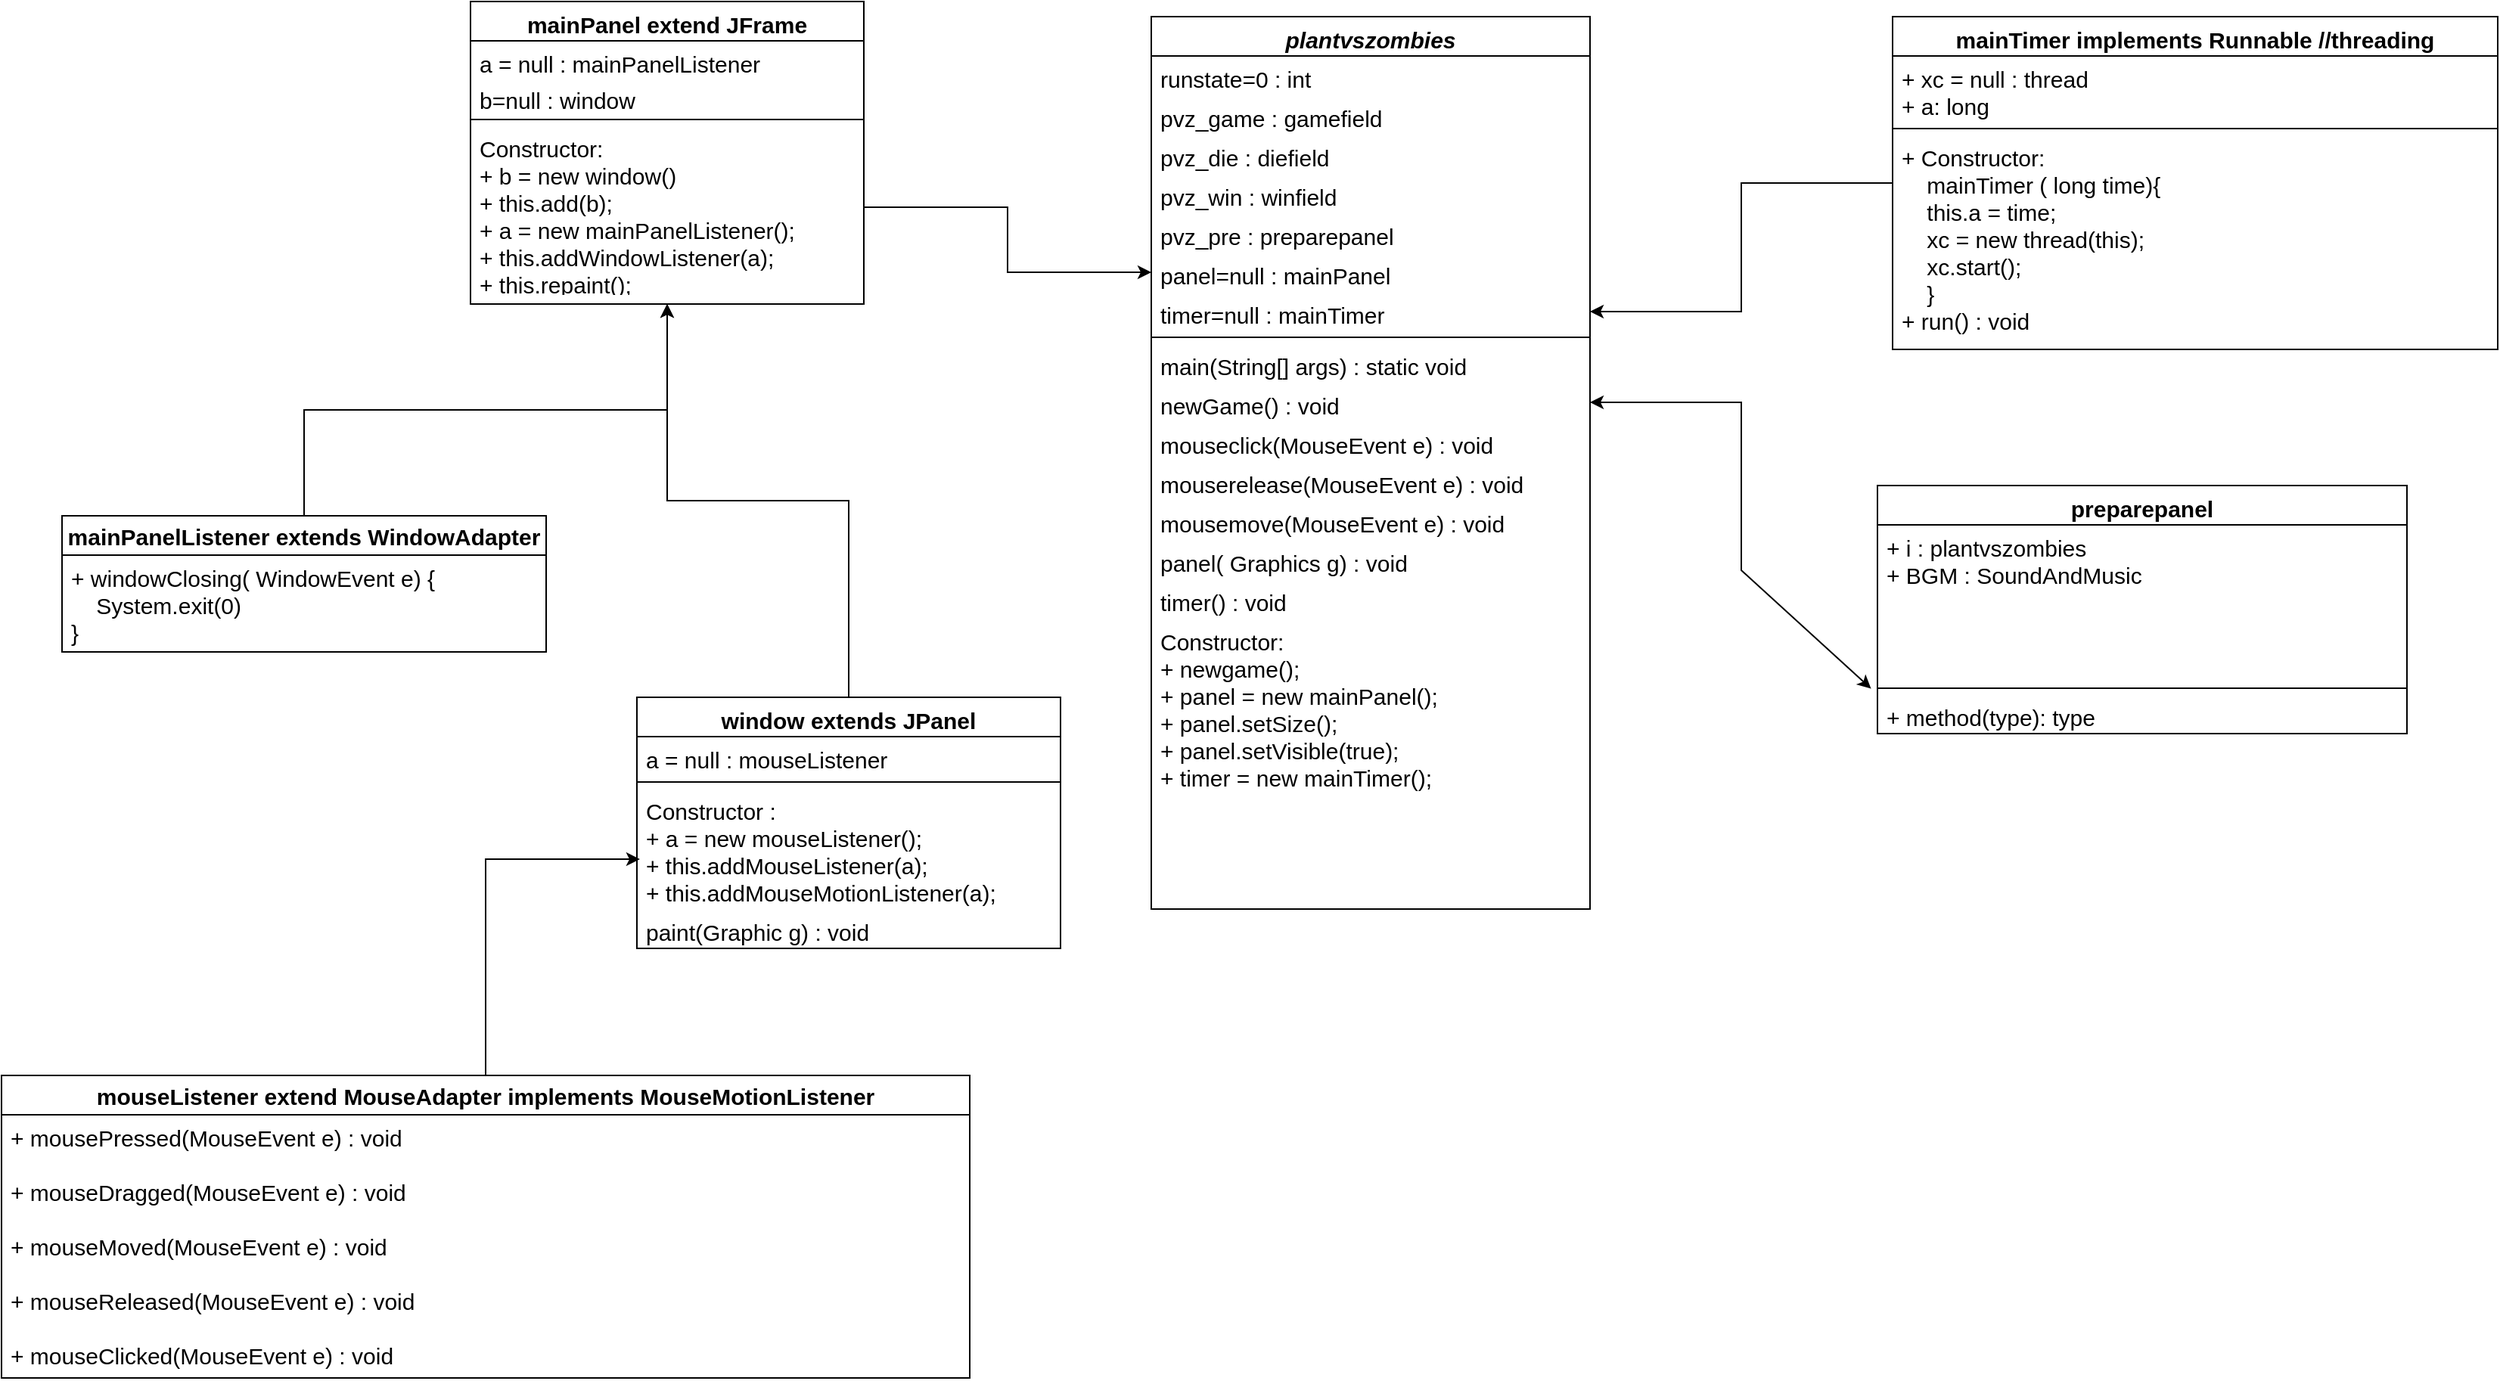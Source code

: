 <mxfile version="18.1.3" type="github">
  <diagram id="C5RBs43oDa-KdzZeNtuy" name="Page-1">
    <mxGraphModel dx="2858" dy="1077" grid="1" gridSize="10" guides="1" tooltips="1" connect="1" arrows="1" fold="1" page="1" pageScale="1" pageWidth="827" pageHeight="1169" math="0" shadow="0">
      <root>
        <mxCell id="WIyWlLk6GJQsqaUBKTNV-0" />
        <mxCell id="WIyWlLk6GJQsqaUBKTNV-1" parent="WIyWlLk6GJQsqaUBKTNV-0" />
        <mxCell id="zkfFHV4jXpPFQw0GAbJ--0" value="plantvszombies" style="swimlane;fontStyle=3;align=center;verticalAlign=top;childLayout=stackLayout;horizontal=1;startSize=26;horizontalStack=0;resizeParent=1;resizeLast=0;collapsible=1;marginBottom=0;rounded=0;shadow=0;strokeWidth=1;fontSize=15;" parent="WIyWlLk6GJQsqaUBKTNV-1" vertex="1">
          <mxGeometry x="230" y="30" width="290" height="590" as="geometry">
            <mxRectangle x="230" y="140" width="160" height="26" as="alternateBounds" />
          </mxGeometry>
        </mxCell>
        <mxCell id="zkfFHV4jXpPFQw0GAbJ--1" value="runstate=0 : int" style="text;align=left;verticalAlign=top;spacingLeft=4;spacingRight=4;overflow=hidden;rotatable=0;points=[[0,0.5],[1,0.5]];portConstraint=eastwest;fontSize=15;" parent="zkfFHV4jXpPFQw0GAbJ--0" vertex="1">
          <mxGeometry y="26" width="290" height="26" as="geometry" />
        </mxCell>
        <mxCell id="zkfFHV4jXpPFQw0GAbJ--2" value="pvz_game : gamefield" style="text;align=left;verticalAlign=top;spacingLeft=4;spacingRight=4;overflow=hidden;rotatable=0;points=[[0,0.5],[1,0.5]];portConstraint=eastwest;rounded=0;shadow=0;html=0;fontSize=15;" parent="zkfFHV4jXpPFQw0GAbJ--0" vertex="1">
          <mxGeometry y="52" width="290" height="26" as="geometry" />
        </mxCell>
        <mxCell id="zkfFHV4jXpPFQw0GAbJ--3" value="pvz_die : diefield" style="text;align=left;verticalAlign=top;spacingLeft=4;spacingRight=4;overflow=hidden;rotatable=0;points=[[0,0.5],[1,0.5]];portConstraint=eastwest;rounded=0;shadow=0;html=0;fontSize=15;" parent="zkfFHV4jXpPFQw0GAbJ--0" vertex="1">
          <mxGeometry y="78" width="290" height="26" as="geometry" />
        </mxCell>
        <mxCell id="81eZIa0vuI0MzPHf7cme-0" value="pvz_win : winfield" style="text;align=left;verticalAlign=top;spacingLeft=4;spacingRight=4;overflow=hidden;rotatable=0;points=[[0,0.5],[1,0.5]];portConstraint=eastwest;rounded=0;shadow=0;html=0;fontSize=15;" parent="zkfFHV4jXpPFQw0GAbJ--0" vertex="1">
          <mxGeometry y="104" width="290" height="26" as="geometry" />
        </mxCell>
        <mxCell id="81eZIa0vuI0MzPHf7cme-1" value="pvz_pre : preparepanel" style="text;align=left;verticalAlign=top;spacingLeft=4;spacingRight=4;overflow=hidden;rotatable=0;points=[[0,0.5],[1,0.5]];portConstraint=eastwest;rounded=0;shadow=0;html=0;fontSize=15;" parent="zkfFHV4jXpPFQw0GAbJ--0" vertex="1">
          <mxGeometry y="130" width="290" height="26" as="geometry" />
        </mxCell>
        <mxCell id="81eZIa0vuI0MzPHf7cme-8" value="panel=null : mainPanel" style="text;align=left;verticalAlign=top;spacingLeft=4;spacingRight=4;overflow=hidden;rotatable=0;points=[[0,0.5],[1,0.5]];portConstraint=eastwest;rounded=0;shadow=0;html=0;fontSize=15;" parent="zkfFHV4jXpPFQw0GAbJ--0" vertex="1">
          <mxGeometry y="156" width="290" height="26" as="geometry" />
        </mxCell>
        <mxCell id="81eZIa0vuI0MzPHf7cme-9" value="timer=null : mainTimer" style="text;align=left;verticalAlign=top;spacingLeft=4;spacingRight=4;overflow=hidden;rotatable=0;points=[[0,0.5],[1,0.5]];portConstraint=eastwest;rounded=0;shadow=0;html=0;fontSize=15;" parent="zkfFHV4jXpPFQw0GAbJ--0" vertex="1">
          <mxGeometry y="182" width="290" height="26" as="geometry" />
        </mxCell>
        <mxCell id="zkfFHV4jXpPFQw0GAbJ--4" value="" style="line;html=1;strokeWidth=1;align=left;verticalAlign=middle;spacingTop=-1;spacingLeft=3;spacingRight=3;rotatable=0;labelPosition=right;points=[];portConstraint=eastwest;fontSize=15;" parent="zkfFHV4jXpPFQw0GAbJ--0" vertex="1">
          <mxGeometry y="208" width="290" height="8" as="geometry" />
        </mxCell>
        <mxCell id="81eZIa0vuI0MzPHf7cme-6" value="main(String[] args) : static void" style="text;align=left;verticalAlign=top;spacingLeft=4;spacingRight=4;overflow=hidden;rotatable=0;points=[[0,0.5],[1,0.5]];portConstraint=eastwest;fontSize=15;" parent="zkfFHV4jXpPFQw0GAbJ--0" vertex="1">
          <mxGeometry y="216" width="290" height="26" as="geometry" />
        </mxCell>
        <mxCell id="zkfFHV4jXpPFQw0GAbJ--5" value="newGame() : void" style="text;align=left;verticalAlign=top;spacingLeft=4;spacingRight=4;overflow=hidden;rotatable=0;points=[[0,0.5],[1,0.5]];portConstraint=eastwest;fontSize=15;" parent="zkfFHV4jXpPFQw0GAbJ--0" vertex="1">
          <mxGeometry y="242" width="290" height="26" as="geometry" />
        </mxCell>
        <mxCell id="81eZIa0vuI0MzPHf7cme-2" value="mouseclick(MouseEvent e) : void" style="text;align=left;verticalAlign=top;spacingLeft=4;spacingRight=4;overflow=hidden;rotatable=0;points=[[0,0.5],[1,0.5]];portConstraint=eastwest;fontSize=15;" parent="zkfFHV4jXpPFQw0GAbJ--0" vertex="1">
          <mxGeometry y="268" width="290" height="26" as="geometry" />
        </mxCell>
        <mxCell id="81eZIa0vuI0MzPHf7cme-3" value="mouserelease(MouseEvent e) : void" style="text;align=left;verticalAlign=top;spacingLeft=4;spacingRight=4;overflow=hidden;rotatable=0;points=[[0,0.5],[1,0.5]];portConstraint=eastwest;fontSize=15;" parent="zkfFHV4jXpPFQw0GAbJ--0" vertex="1">
          <mxGeometry y="294" width="290" height="26" as="geometry" />
        </mxCell>
        <mxCell id="81eZIa0vuI0MzPHf7cme-4" value="mousemove(MouseEvent e) : void" style="text;align=left;verticalAlign=top;spacingLeft=4;spacingRight=4;overflow=hidden;rotatable=0;points=[[0,0.5],[1,0.5]];portConstraint=eastwest;fontSize=15;" parent="zkfFHV4jXpPFQw0GAbJ--0" vertex="1">
          <mxGeometry y="320" width="290" height="26" as="geometry" />
        </mxCell>
        <mxCell id="81eZIa0vuI0MzPHf7cme-5" value="panel( Graphics g) : void" style="text;align=left;verticalAlign=top;spacingLeft=4;spacingRight=4;overflow=hidden;rotatable=0;points=[[0,0.5],[1,0.5]];portConstraint=eastwest;fontSize=15;" parent="zkfFHV4jXpPFQw0GAbJ--0" vertex="1">
          <mxGeometry y="346" width="290" height="26" as="geometry" />
        </mxCell>
        <mxCell id="81eZIa0vuI0MzPHf7cme-7" value="timer() : void" style="text;align=left;verticalAlign=top;spacingLeft=4;spacingRight=4;overflow=hidden;rotatable=0;points=[[0,0.5],[1,0.5]];portConstraint=eastwest;fontSize=15;" parent="zkfFHV4jXpPFQw0GAbJ--0" vertex="1">
          <mxGeometry y="372" width="290" height="26" as="geometry" />
        </mxCell>
        <mxCell id="81eZIa0vuI0MzPHf7cme-10" value="Constructor: &#xa;+ newgame();&#xa;+ panel = new mainPanel();&#xa;+ panel.setSize();&#xa;+ panel.setVisible(true);&#xa;+ timer = new mainTimer();" style="text;align=left;verticalAlign=top;spacingLeft=4;spacingRight=4;overflow=hidden;rotatable=0;points=[[0,0.5],[1,0.5]];portConstraint=eastwest;fontSize=15;" parent="zkfFHV4jXpPFQw0GAbJ--0" vertex="1">
          <mxGeometry y="398" width="290" height="122" as="geometry" />
        </mxCell>
        <mxCell id="zkfFHV4jXpPFQw0GAbJ--6" value="mainPanel extend JFrame" style="swimlane;fontStyle=1;align=center;verticalAlign=top;childLayout=stackLayout;horizontal=1;startSize=26;horizontalStack=0;resizeParent=1;resizeLast=0;collapsible=1;marginBottom=0;rounded=0;shadow=0;strokeWidth=1;fontSize=15;" parent="WIyWlLk6GJQsqaUBKTNV-1" vertex="1">
          <mxGeometry x="-220" y="20" width="260" height="200" as="geometry">
            <mxRectangle x="130" y="380" width="160" height="26" as="alternateBounds" />
          </mxGeometry>
        </mxCell>
        <mxCell id="zkfFHV4jXpPFQw0GAbJ--7" value="a = null : mainPanelListener" style="text;align=left;verticalAlign=top;spacingLeft=4;spacingRight=4;overflow=hidden;rotatable=0;points=[[0,0.5],[1,0.5]];portConstraint=eastwest;fontSize=15;" parent="zkfFHV4jXpPFQw0GAbJ--6" vertex="1">
          <mxGeometry y="26" width="260" height="24" as="geometry" />
        </mxCell>
        <mxCell id="81eZIa0vuI0MzPHf7cme-12" value="b=null : window" style="text;align=left;verticalAlign=top;spacingLeft=4;spacingRight=4;overflow=hidden;rotatable=0;points=[[0,0.5],[1,0.5]];portConstraint=eastwest;fontSize=15;" parent="zkfFHV4jXpPFQw0GAbJ--6" vertex="1">
          <mxGeometry y="50" width="260" height="24" as="geometry" />
        </mxCell>
        <mxCell id="zkfFHV4jXpPFQw0GAbJ--9" value="" style="line;html=1;strokeWidth=1;align=left;verticalAlign=middle;spacingTop=-1;spacingLeft=3;spacingRight=3;rotatable=0;labelPosition=right;points=[];portConstraint=eastwest;fontSize=15;" parent="zkfFHV4jXpPFQw0GAbJ--6" vertex="1">
          <mxGeometry y="74" width="260" height="8" as="geometry" />
        </mxCell>
        <mxCell id="zkfFHV4jXpPFQw0GAbJ--10" value="Constructor:&#xa;+ b = new window()&#xa;+ this.add(b);&#xa;+ a = new mainPanelListener();&#xa;+ this.addWindowListener(a);&#xa;+ this.repaint();" style="text;align=left;verticalAlign=top;spacingLeft=4;spacingRight=4;overflow=hidden;rotatable=0;points=[[0,0.5],[1,0.5]];portConstraint=eastwest;fontStyle=0;fontSize=15;" parent="zkfFHV4jXpPFQw0GAbJ--6" vertex="1">
          <mxGeometry y="82" width="260" height="108" as="geometry" />
        </mxCell>
        <mxCell id="vP-qIAlKUcKkcMw5i3pg-5" style="edgeStyle=orthogonalEdgeStyle;rounded=0;orthogonalLoop=1;jettySize=auto;html=1;exitX=0.5;exitY=0;exitDx=0;exitDy=0;entryX=0.5;entryY=1;entryDx=0;entryDy=0;fontSize=15;" edge="1" parent="WIyWlLk6GJQsqaUBKTNV-1" source="vP-qIAlKUcKkcMw5i3pg-6" target="zkfFHV4jXpPFQw0GAbJ--6">
          <mxGeometry relative="1" as="geometry">
            <mxPoint x="-170" y="320" as="sourcePoint" />
          </mxGeometry>
        </mxCell>
        <mxCell id="vP-qIAlKUcKkcMw5i3pg-6" value="mainPanelListener extends WindowAdapter" style="swimlane;fontStyle=1;childLayout=stackLayout;horizontal=1;startSize=26;fillColor=none;horizontalStack=0;resizeParent=1;resizeParentMax=0;resizeLast=0;collapsible=1;marginBottom=0;fontSize=15;" vertex="1" parent="WIyWlLk6GJQsqaUBKTNV-1">
          <mxGeometry x="-490" y="360" width="320" height="90" as="geometry" />
        </mxCell>
        <mxCell id="vP-qIAlKUcKkcMw5i3pg-7" value="+ windowClosing( WindowEvent e) {&#xa;    System.exit(0)&#xa;}" style="text;strokeColor=none;fillColor=none;align=left;verticalAlign=top;spacingLeft=4;spacingRight=4;overflow=hidden;rotatable=0;points=[[0,0.5],[1,0.5]];portConstraint=eastwest;fontSize=15;" vertex="1" parent="vP-qIAlKUcKkcMw5i3pg-6">
          <mxGeometry y="26" width="320" height="64" as="geometry" />
        </mxCell>
        <mxCell id="vP-qIAlKUcKkcMw5i3pg-15" style="edgeStyle=orthogonalEdgeStyle;rounded=0;orthogonalLoop=1;jettySize=auto;html=1;entryX=0.5;entryY=1;entryDx=0;entryDy=0;fontSize=15;" edge="1" parent="WIyWlLk6GJQsqaUBKTNV-1" source="vP-qIAlKUcKkcMw5i3pg-10" target="zkfFHV4jXpPFQw0GAbJ--6">
          <mxGeometry relative="1" as="geometry" />
        </mxCell>
        <mxCell id="vP-qIAlKUcKkcMw5i3pg-10" value="window extends JPanel" style="swimlane;fontStyle=1;align=center;verticalAlign=top;childLayout=stackLayout;horizontal=1;startSize=26;horizontalStack=0;resizeParent=1;resizeParentMax=0;resizeLast=0;collapsible=1;marginBottom=0;fontSize=15;" vertex="1" parent="WIyWlLk6GJQsqaUBKTNV-1">
          <mxGeometry x="-110" y="480" width="280" height="166" as="geometry" />
        </mxCell>
        <mxCell id="vP-qIAlKUcKkcMw5i3pg-11" value="a = null : mouseListener" style="text;strokeColor=none;fillColor=none;align=left;verticalAlign=top;spacingLeft=4;spacingRight=4;overflow=hidden;rotatable=0;points=[[0,0.5],[1,0.5]];portConstraint=eastwest;fontSize=15;" vertex="1" parent="vP-qIAlKUcKkcMw5i3pg-10">
          <mxGeometry y="26" width="280" height="26" as="geometry" />
        </mxCell>
        <mxCell id="vP-qIAlKUcKkcMw5i3pg-12" value="" style="line;strokeWidth=1;fillColor=none;align=left;verticalAlign=middle;spacingTop=-1;spacingLeft=3;spacingRight=3;rotatable=0;labelPosition=right;points=[];portConstraint=eastwest;fontSize=15;" vertex="1" parent="vP-qIAlKUcKkcMw5i3pg-10">
          <mxGeometry y="52" width="280" height="8" as="geometry" />
        </mxCell>
        <mxCell id="vP-qIAlKUcKkcMw5i3pg-13" value="Constructor :&#xa;+ a = new mouseListener();&#xa;+ this.addMouseListener(a);&#xa;+ this.addMouseMotionListener(a);" style="text;strokeColor=none;fillColor=none;align=left;verticalAlign=top;spacingLeft=4;spacingRight=4;overflow=hidden;rotatable=0;points=[[0,0.5],[1,0.5]];portConstraint=eastwest;fontSize=15;" vertex="1" parent="vP-qIAlKUcKkcMw5i3pg-10">
          <mxGeometry y="60" width="280" height="80" as="geometry" />
        </mxCell>
        <mxCell id="vP-qIAlKUcKkcMw5i3pg-16" value="paint(Graphic g) : void" style="text;strokeColor=none;fillColor=none;align=left;verticalAlign=top;spacingLeft=4;spacingRight=4;overflow=hidden;rotatable=0;points=[[0,0.5],[1,0.5]];portConstraint=eastwest;fontSize=15;" vertex="1" parent="vP-qIAlKUcKkcMw5i3pg-10">
          <mxGeometry y="140" width="280" height="26" as="geometry" />
        </mxCell>
        <mxCell id="vP-qIAlKUcKkcMw5i3pg-25" style="edgeStyle=orthogonalEdgeStyle;rounded=0;orthogonalLoop=1;jettySize=auto;html=1;entryX=0.007;entryY=0.588;entryDx=0;entryDy=0;entryPerimeter=0;fontSize=15;" edge="1" parent="WIyWlLk6GJQsqaUBKTNV-1" source="vP-qIAlKUcKkcMw5i3pg-17" target="vP-qIAlKUcKkcMw5i3pg-13">
          <mxGeometry relative="1" as="geometry" />
        </mxCell>
        <mxCell id="vP-qIAlKUcKkcMw5i3pg-17" value="mouseListener extend MouseAdapter implements MouseMotionListener" style="swimlane;fontStyle=1;childLayout=stackLayout;horizontal=1;startSize=26;fillColor=none;horizontalStack=0;resizeParent=1;resizeParentMax=0;resizeLast=0;collapsible=1;marginBottom=0;fontSize=15;" vertex="1" parent="WIyWlLk6GJQsqaUBKTNV-1">
          <mxGeometry x="-530" y="730" width="640" height="200" as="geometry" />
        </mxCell>
        <mxCell id="vP-qIAlKUcKkcMw5i3pg-18" value="+ mousePressed(MouseEvent e) : void&#xa;&#xa;+ mouseDragged(MouseEvent e) : void&#xa;&#xa;+ mouseMoved(MouseEvent e) : void&#xa;&#xa;+ mouseReleased(MouseEvent e) : void&#xa;&#xa;+ mouseClicked(MouseEvent e) : void" style="text;strokeColor=none;fillColor=none;align=left;verticalAlign=top;spacingLeft=4;spacingRight=4;overflow=hidden;rotatable=0;points=[[0,0.5],[1,0.5]];portConstraint=eastwest;fontSize=15;" vertex="1" parent="vP-qIAlKUcKkcMw5i3pg-17">
          <mxGeometry y="26" width="640" height="174" as="geometry" />
        </mxCell>
        <mxCell id="vP-qIAlKUcKkcMw5i3pg-30" style="edgeStyle=orthogonalEdgeStyle;rounded=0;orthogonalLoop=1;jettySize=auto;html=1;entryX=1;entryY=0.5;entryDx=0;entryDy=0;fontSize=15;" edge="1" parent="WIyWlLk6GJQsqaUBKTNV-1" source="vP-qIAlKUcKkcMw5i3pg-26" target="81eZIa0vuI0MzPHf7cme-9">
          <mxGeometry relative="1" as="geometry" />
        </mxCell>
        <mxCell id="vP-qIAlKUcKkcMw5i3pg-26" value="mainTimer implements Runnable //threading" style="swimlane;fontStyle=1;align=center;verticalAlign=top;childLayout=stackLayout;horizontal=1;startSize=26;horizontalStack=0;resizeParent=1;resizeParentMax=0;resizeLast=0;collapsible=1;marginBottom=0;fontSize=15;" vertex="1" parent="WIyWlLk6GJQsqaUBKTNV-1">
          <mxGeometry x="720" y="30" width="400" height="220" as="geometry" />
        </mxCell>
        <mxCell id="vP-qIAlKUcKkcMw5i3pg-27" value="+ xc = null : thread&#xa;+ a: long" style="text;strokeColor=none;fillColor=none;align=left;verticalAlign=top;spacingLeft=4;spacingRight=4;overflow=hidden;rotatable=0;points=[[0,0.5],[1,0.5]];portConstraint=eastwest;fontSize=15;" vertex="1" parent="vP-qIAlKUcKkcMw5i3pg-26">
          <mxGeometry y="26" width="400" height="44" as="geometry" />
        </mxCell>
        <mxCell id="vP-qIAlKUcKkcMw5i3pg-28" value="" style="line;strokeWidth=1;fillColor=none;align=left;verticalAlign=middle;spacingTop=-1;spacingLeft=3;spacingRight=3;rotatable=0;labelPosition=right;points=[];portConstraint=eastwest;fontSize=15;" vertex="1" parent="vP-qIAlKUcKkcMw5i3pg-26">
          <mxGeometry y="70" width="400" height="8" as="geometry" />
        </mxCell>
        <mxCell id="vP-qIAlKUcKkcMw5i3pg-29" value="+ Constructor: &#xa;    mainTimer ( long time){&#xa;    this.a = time;&#xa;    xc = new thread(this);&#xa;    xc.start();&#xa;    }&#xa;+ run() : void" style="text;strokeColor=none;fillColor=none;align=left;verticalAlign=top;spacingLeft=4;spacingRight=4;overflow=hidden;rotatable=0;points=[[0,0.5],[1,0.5]];portConstraint=eastwest;fontSize=15;" vertex="1" parent="vP-qIAlKUcKkcMw5i3pg-26">
          <mxGeometry y="78" width="400" height="142" as="geometry" />
        </mxCell>
        <mxCell id="vP-qIAlKUcKkcMw5i3pg-37" style="edgeStyle=orthogonalEdgeStyle;rounded=0;orthogonalLoop=1;jettySize=auto;html=1;entryX=0;entryY=0.5;entryDx=0;entryDy=0;fontSize=15;" edge="1" parent="WIyWlLk6GJQsqaUBKTNV-1" source="zkfFHV4jXpPFQw0GAbJ--10" target="81eZIa0vuI0MzPHf7cme-8">
          <mxGeometry relative="1" as="geometry" />
        </mxCell>
        <mxCell id="vP-qIAlKUcKkcMw5i3pg-39" value="preparepanel" style="swimlane;fontStyle=1;align=center;verticalAlign=top;childLayout=stackLayout;horizontal=1;startSize=26;horizontalStack=0;resizeParent=1;resizeParentMax=0;resizeLast=0;collapsible=1;marginBottom=0;fontSize=15;" vertex="1" parent="WIyWlLk6GJQsqaUBKTNV-1">
          <mxGeometry x="710" y="340" width="350" height="164" as="geometry" />
        </mxCell>
        <mxCell id="vP-qIAlKUcKkcMw5i3pg-40" value="+ i : plantvszombies&#xa;+ BGM : SoundAndMusic" style="text;strokeColor=none;fillColor=none;align=left;verticalAlign=top;spacingLeft=4;spacingRight=4;overflow=hidden;rotatable=0;points=[[0,0.5],[1,0.5]];portConstraint=eastwest;fontSize=15;" vertex="1" parent="vP-qIAlKUcKkcMw5i3pg-39">
          <mxGeometry y="26" width="350" height="104" as="geometry" />
        </mxCell>
        <mxCell id="vP-qIAlKUcKkcMw5i3pg-41" value="" style="line;strokeWidth=1;fillColor=none;align=left;verticalAlign=middle;spacingTop=-1;spacingLeft=3;spacingRight=3;rotatable=0;labelPosition=right;points=[];portConstraint=eastwest;fontSize=15;" vertex="1" parent="vP-qIAlKUcKkcMw5i3pg-39">
          <mxGeometry y="130" width="350" height="8" as="geometry" />
        </mxCell>
        <mxCell id="vP-qIAlKUcKkcMw5i3pg-42" value="+ method(type): type" style="text;strokeColor=none;fillColor=none;align=left;verticalAlign=top;spacingLeft=4;spacingRight=4;overflow=hidden;rotatable=0;points=[[0,0.5],[1,0.5]];portConstraint=eastwest;fontSize=15;" vertex="1" parent="vP-qIAlKUcKkcMw5i3pg-39">
          <mxGeometry y="138" width="350" height="26" as="geometry" />
        </mxCell>
        <mxCell id="vP-qIAlKUcKkcMw5i3pg-43" value="" style="endArrow=classic;startArrow=classic;html=1;rounded=0;fontSize=15;entryX=-0.012;entryY=-0.141;entryDx=0;entryDy=0;entryPerimeter=0;exitX=1;exitY=0.5;exitDx=0;exitDy=0;" edge="1" parent="WIyWlLk6GJQsqaUBKTNV-1" source="zkfFHV4jXpPFQw0GAbJ--5" target="vP-qIAlKUcKkcMw5i3pg-42">
          <mxGeometry width="50" height="50" relative="1" as="geometry">
            <mxPoint x="330" y="540" as="sourcePoint" />
            <mxPoint x="380" y="490" as="targetPoint" />
            <Array as="points">
              <mxPoint x="620" y="285" />
              <mxPoint x="620" y="396" />
            </Array>
          </mxGeometry>
        </mxCell>
      </root>
    </mxGraphModel>
  </diagram>
</mxfile>
